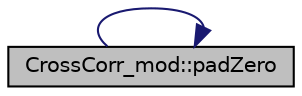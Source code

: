 digraph "CrossCorr_mod::padZero"
{
 // LATEX_PDF_SIZE
  edge [fontname="Helvetica",fontsize="10",labelfontname="Helvetica",labelfontsize="10"];
  node [fontname="Helvetica",fontsize="10",shape=record];
  rankdir="RL";
  Node1 [label="CrossCorr_mod::padZero",height=0.2,width=0.4,color="black", fillcolor="grey75", style="filled", fontcolor="black",tooltip="Return an array that is extended and padded with zeros for the requested length paddedLen."];
  Node1 -> Node1 [dir="back",color="midnightblue",fontsize="10",style="solid",fontname="Helvetica"];
}
